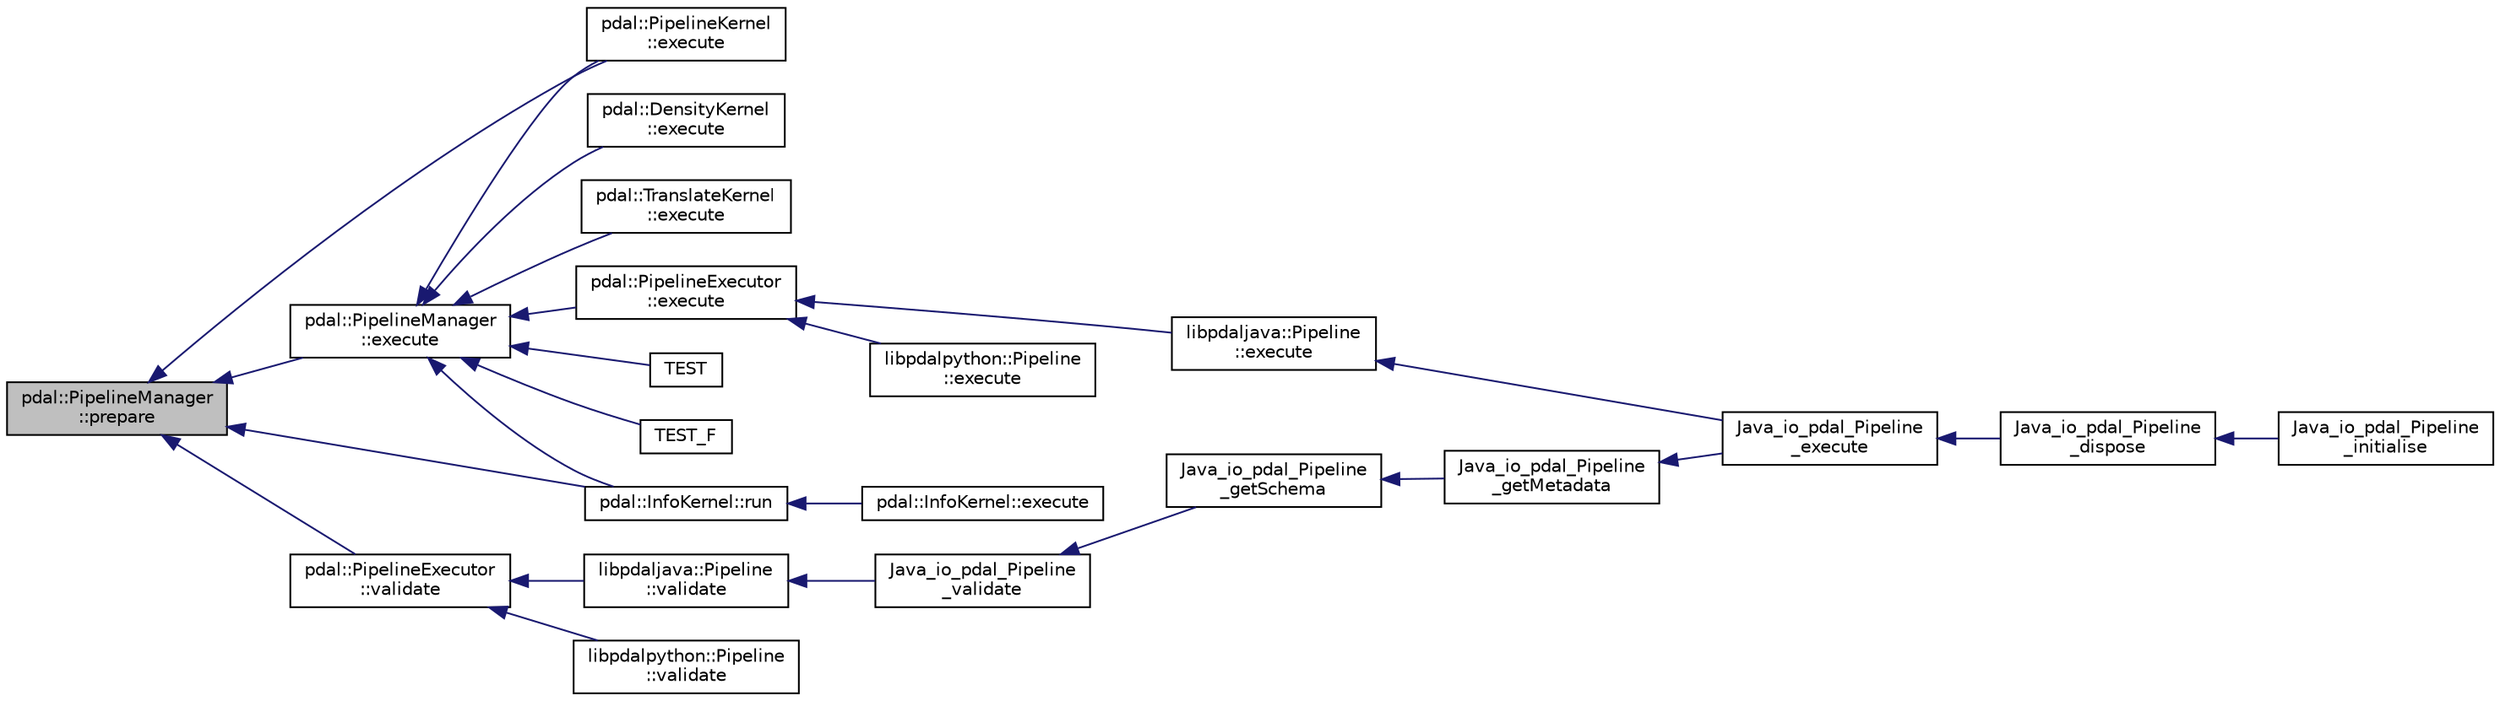 digraph "pdal::PipelineManager::prepare"
{
  edge [fontname="Helvetica",fontsize="10",labelfontname="Helvetica",labelfontsize="10"];
  node [fontname="Helvetica",fontsize="10",shape=record];
  rankdir="LR";
  Node1 [label="pdal::PipelineManager\l::prepare",height=0.2,width=0.4,color="black", fillcolor="grey75", style="filled", fontcolor="black"];
  Node1 -> Node2 [dir="back",color="midnightblue",fontsize="10",style="solid",fontname="Helvetica"];
  Node2 [label="pdal::PipelineKernel\l::execute",height=0.2,width=0.4,color="black", fillcolor="white", style="filled",URL="$classpdal_1_1PipelineKernel.html#a0d3bb8f1b2c0af4e3d8af7f61a264d20"];
  Node1 -> Node3 [dir="back",color="midnightblue",fontsize="10",style="solid",fontname="Helvetica"];
  Node3 [label="pdal::PipelineManager\l::execute",height=0.2,width=0.4,color="black", fillcolor="white", style="filled",URL="$classpdal_1_1PipelineManager.html#a826f2b5b837f610c14d18777b595abff"];
  Node3 -> Node4 [dir="back",color="midnightblue",fontsize="10",style="solid",fontname="Helvetica"];
  Node4 [label="pdal::DensityKernel\l::execute",height=0.2,width=0.4,color="black", fillcolor="white", style="filled",URL="$classpdal_1_1DensityKernel.html#a0c74e94ba52214ddb0455254fb25a0b3"];
  Node3 -> Node2 [dir="back",color="midnightblue",fontsize="10",style="solid",fontname="Helvetica"];
  Node3 -> Node5 [dir="back",color="midnightblue",fontsize="10",style="solid",fontname="Helvetica"];
  Node5 [label="pdal::TranslateKernel\l::execute",height=0.2,width=0.4,color="black", fillcolor="white", style="filled",URL="$classpdal_1_1TranslateKernel.html#a29dcfe64f27066795c729465ffbef49c"];
  Node3 -> Node6 [dir="back",color="midnightblue",fontsize="10",style="solid",fontname="Helvetica"];
  Node6 [label="pdal::PipelineExecutor\l::execute",height=0.2,width=0.4,color="black", fillcolor="white", style="filled",URL="$classpdal_1_1PipelineExecutor.html#a9ff24f6f54a70e8606f4d1af5d2860f5"];
  Node6 -> Node7 [dir="back",color="midnightblue",fontsize="10",style="solid",fontname="Helvetica"];
  Node7 [label="libpdaljava::Pipeline\l::execute",height=0.2,width=0.4,color="black", fillcolor="white", style="filled",URL="$classlibpdaljava_1_1Pipeline.html#ad495dfb2b84c8504a4eb4b1d81be9343"];
  Node7 -> Node8 [dir="back",color="midnightblue",fontsize="10",style="solid",fontname="Helvetica"];
  Node8 [label="Java_io_pdal_Pipeline\l_execute",height=0.2,width=0.4,color="black", fillcolor="white", style="filled",URL="$io__pdal__Pipeline_8cpp.html#a12a870b2859adaaa0556bf0a18f4d13c"];
  Node8 -> Node9 [dir="back",color="midnightblue",fontsize="10",style="solid",fontname="Helvetica"];
  Node9 [label="Java_io_pdal_Pipeline\l_dispose",height=0.2,width=0.4,color="black", fillcolor="white", style="filled",URL="$io__pdal__Pipeline_8cpp.html#a8238e4e6616b338d76b4ed68e533305c"];
  Node9 -> Node10 [dir="back",color="midnightblue",fontsize="10",style="solid",fontname="Helvetica"];
  Node10 [label="Java_io_pdal_Pipeline\l_initialise",height=0.2,width=0.4,color="black", fillcolor="white", style="filled",URL="$io__pdal__Pipeline_8cpp.html#ad7b0833a8c4a23a66bf49021695854ee"];
  Node6 -> Node11 [dir="back",color="midnightblue",fontsize="10",style="solid",fontname="Helvetica"];
  Node11 [label="libpdalpython::Pipeline\l::execute",height=0.2,width=0.4,color="black", fillcolor="white", style="filled",URL="$classlibpdalpython_1_1Pipeline.html#aa230af5e287c94370b6dda4476ceba1e"];
  Node3 -> Node12 [dir="back",color="midnightblue",fontsize="10",style="solid",fontname="Helvetica"];
  Node12 [label="pdal::InfoKernel::run",height=0.2,width=0.4,color="black", fillcolor="white", style="filled",URL="$classpdal_1_1InfoKernel.html#a507a4fa6aa98127ddc55bb730bcf6a2f"];
  Node12 -> Node13 [dir="back",color="midnightblue",fontsize="10",style="solid",fontname="Helvetica"];
  Node13 [label="pdal::InfoKernel::execute",height=0.2,width=0.4,color="black", fillcolor="white", style="filled",URL="$classpdal_1_1InfoKernel.html#ac8d3f256fa5d844710b25034f4e22eaa"];
  Node3 -> Node14 [dir="back",color="midnightblue",fontsize="10",style="solid",fontname="Helvetica"];
  Node14 [label="TEST",height=0.2,width=0.4,color="black", fillcolor="white", style="filled",URL="$IcebridgeReaderTest_8cpp.html#a2dbac50759032cdb6bd09a9912a570c4"];
  Node3 -> Node15 [dir="back",color="midnightblue",fontsize="10",style="solid",fontname="Helvetica"];
  Node15 [label="TEST_F",height=0.2,width=0.4,color="black", fillcolor="white", style="filled",URL="$PythonFilterTest_8cpp.html#ab2403002240c7f84a058b864ce05cda0"];
  Node1 -> Node12 [dir="back",color="midnightblue",fontsize="10",style="solid",fontname="Helvetica"];
  Node1 -> Node16 [dir="back",color="midnightblue",fontsize="10",style="solid",fontname="Helvetica"];
  Node16 [label="pdal::PipelineExecutor\l::validate",height=0.2,width=0.4,color="black", fillcolor="white", style="filled",URL="$classpdal_1_1PipelineExecutor.html#a8a9ea9edd1de624d277ae9ff8d3493bc"];
  Node16 -> Node17 [dir="back",color="midnightblue",fontsize="10",style="solid",fontname="Helvetica"];
  Node17 [label="libpdaljava::Pipeline\l::validate",height=0.2,width=0.4,color="black", fillcolor="white", style="filled",URL="$classlibpdaljava_1_1Pipeline.html#af37a973b3f38b4240f800abf12cd969a"];
  Node17 -> Node18 [dir="back",color="midnightblue",fontsize="10",style="solid",fontname="Helvetica"];
  Node18 [label="Java_io_pdal_Pipeline\l_validate",height=0.2,width=0.4,color="black", fillcolor="white", style="filled",URL="$io__pdal__Pipeline_8cpp.html#a8a69b7f4a488cb8f6e3daf06565454a9"];
  Node18 -> Node19 [dir="back",color="midnightblue",fontsize="10",style="solid",fontname="Helvetica"];
  Node19 [label="Java_io_pdal_Pipeline\l_getSchema",height=0.2,width=0.4,color="black", fillcolor="white", style="filled",URL="$io__pdal__Pipeline_8cpp.html#ae6caeca72780b5e3ad792cd5c00df87c"];
  Node19 -> Node20 [dir="back",color="midnightblue",fontsize="10",style="solid",fontname="Helvetica"];
  Node20 [label="Java_io_pdal_Pipeline\l_getMetadata",height=0.2,width=0.4,color="black", fillcolor="white", style="filled",URL="$io__pdal__Pipeline_8cpp.html#a66a0073f40bd33fe176e2e8bacc57d7d"];
  Node20 -> Node8 [dir="back",color="midnightblue",fontsize="10",style="solid",fontname="Helvetica"];
  Node16 -> Node21 [dir="back",color="midnightblue",fontsize="10",style="solid",fontname="Helvetica"];
  Node21 [label="libpdalpython::Pipeline\l::validate",height=0.2,width=0.4,color="black", fillcolor="white", style="filled",URL="$classlibpdalpython_1_1Pipeline.html#a2830e2b9cbe0364fa919a78383d2f01d"];
}
